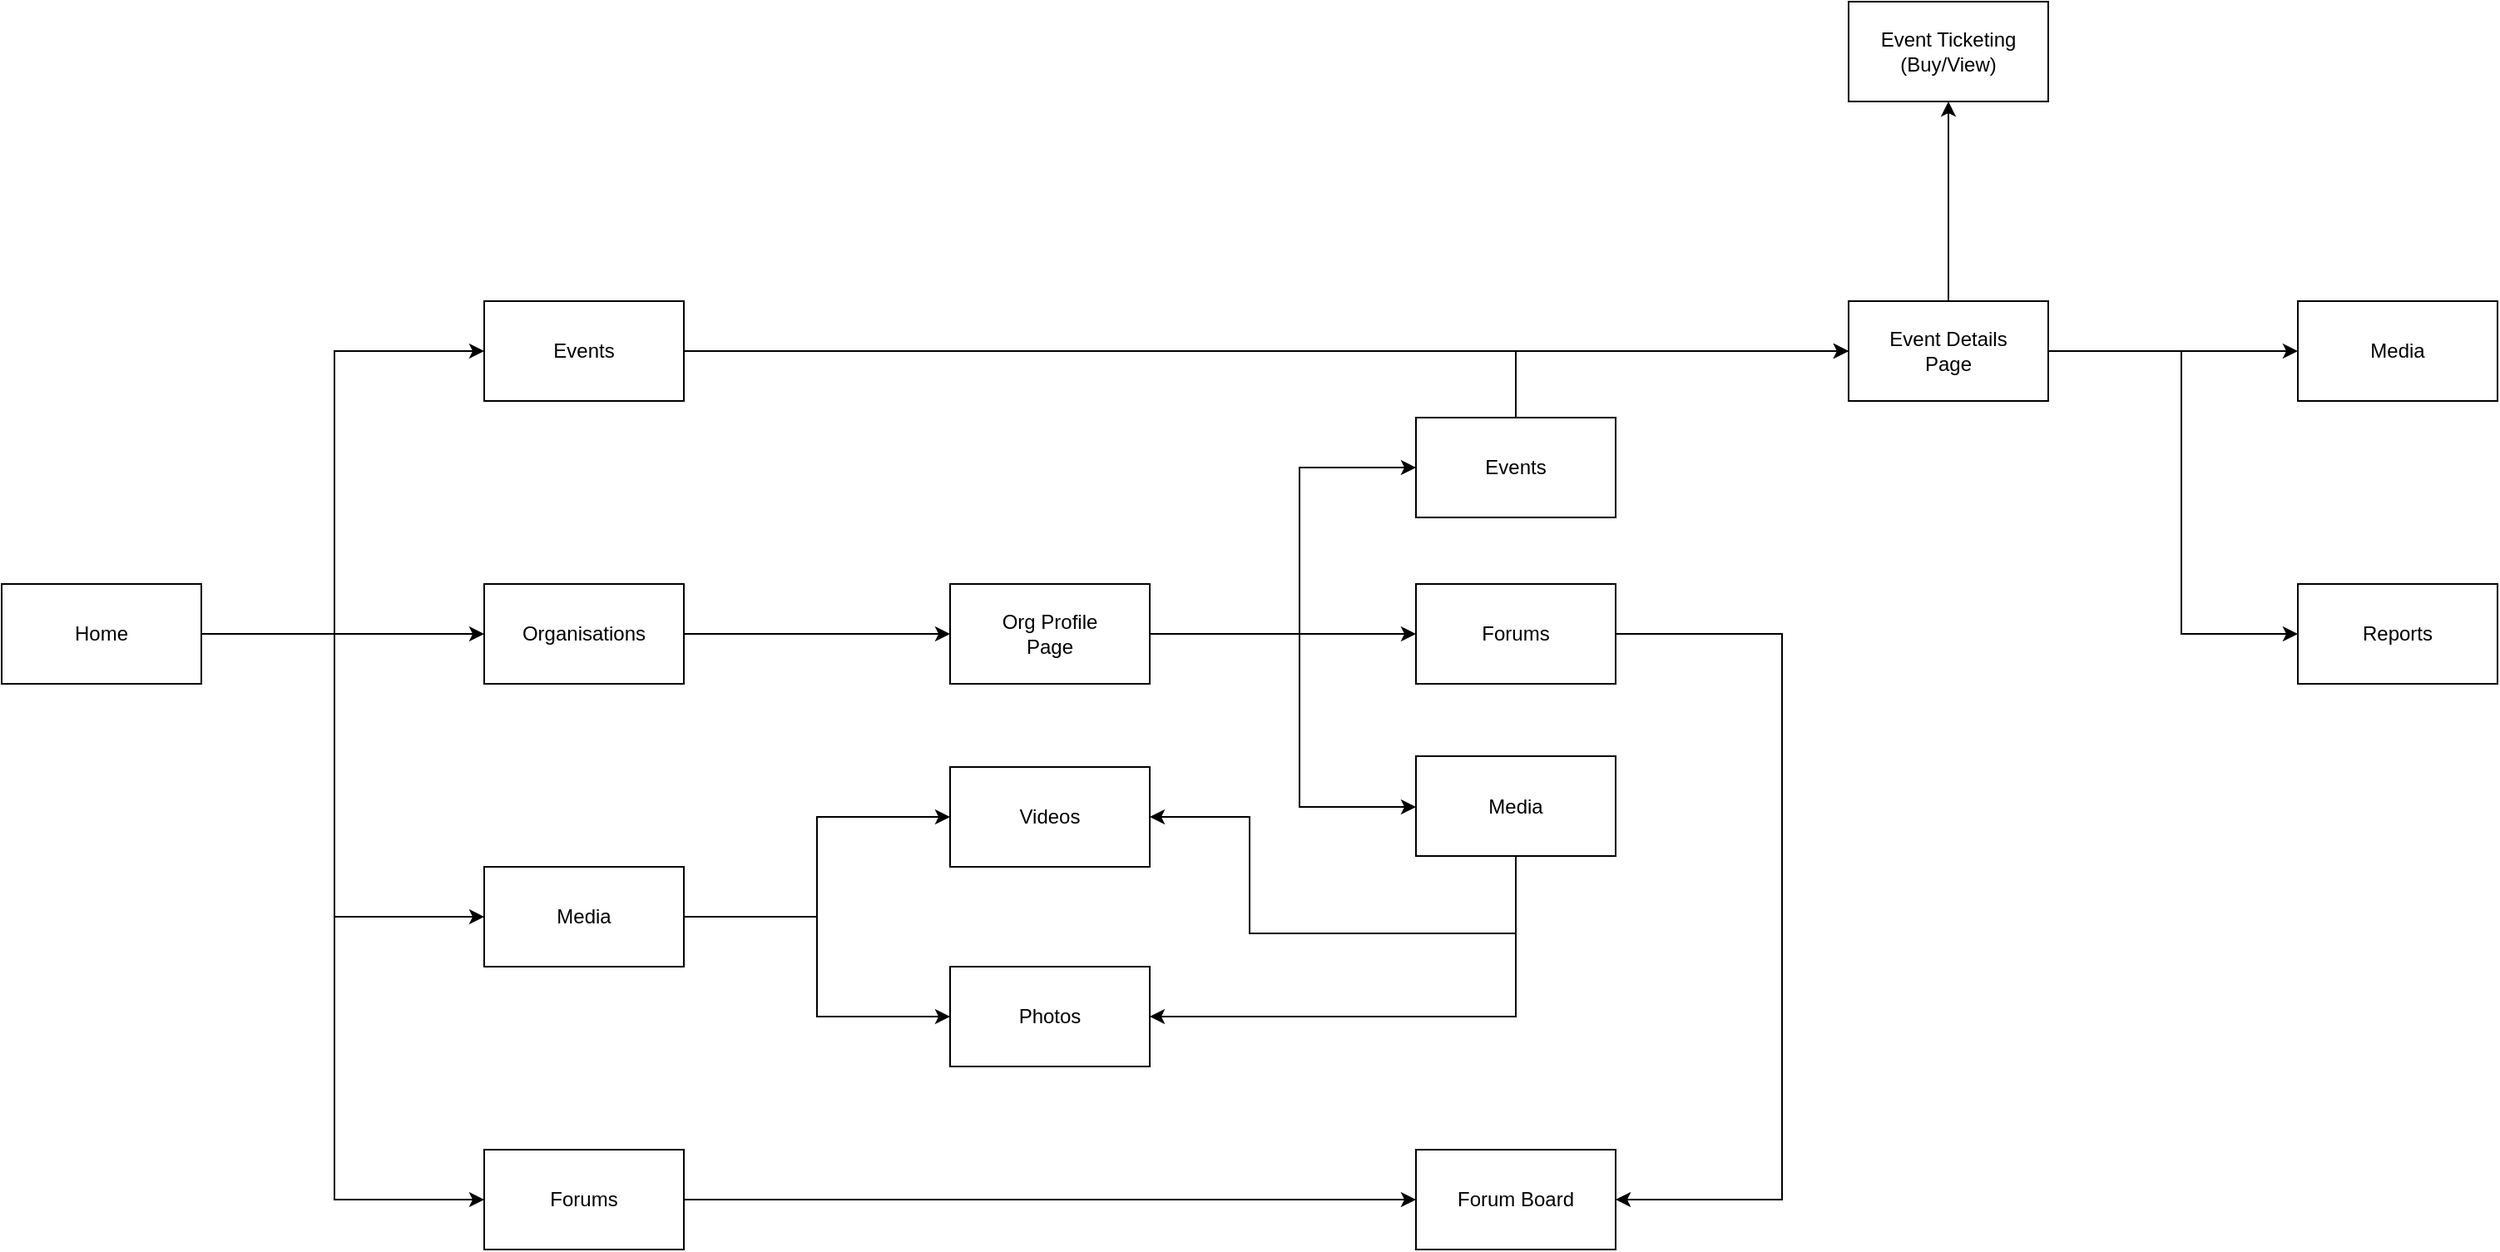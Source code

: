 <mxfile version="13.1.3">
    <diagram id="TvWyxDe16VHB4l-nWuXL" name="Page-1">
        <mxGraphModel dx="1862" dy="1312" grid="1" gridSize="10" guides="1" tooltips="1" connect="1" arrows="1" fold="1" page="0" pageScale="1" pageWidth="1169" pageHeight="827" math="0" shadow="0">
            <root>
                <mxCell id="0"/>
                <mxCell id="1" parent="0"/>
                <mxCell id="5" style="edgeStyle=orthogonalEdgeStyle;rounded=0;orthogonalLoop=1;jettySize=auto;html=1;" edge="1" parent="1" source="MMjOgmS4PExbE8uFfLR3-1" target="MMjOgmS4PExbE8uFfLR3-4">
                    <mxGeometry relative="1" as="geometry"/>
                </mxCell>
                <mxCell id="6" style="edgeStyle=orthogonalEdgeStyle;rounded=0;orthogonalLoop=1;jettySize=auto;html=1;" edge="1" parent="1" source="MMjOgmS4PExbE8uFfLR3-1" target="MMjOgmS4PExbE8uFfLR3-2">
                    <mxGeometry relative="1" as="geometry">
                        <Array as="points">
                            <mxPoint x="290" y="310"/>
                            <mxPoint x="290" y="140"/>
                        </Array>
                    </mxGeometry>
                </mxCell>
                <mxCell id="7" style="edgeStyle=orthogonalEdgeStyle;rounded=0;orthogonalLoop=1;jettySize=auto;html=1;" edge="1" parent="1" source="MMjOgmS4PExbE8uFfLR3-1" target="MMjOgmS4PExbE8uFfLR3-10">
                    <mxGeometry relative="1" as="geometry">
                        <Array as="points">
                            <mxPoint x="290" y="310"/>
                            <mxPoint x="290" y="480"/>
                        </Array>
                    </mxGeometry>
                </mxCell>
                <mxCell id="8" style="edgeStyle=orthogonalEdgeStyle;rounded=0;orthogonalLoop=1;jettySize=auto;html=1;" edge="1" parent="1" source="MMjOgmS4PExbE8uFfLR3-1" target="4">
                    <mxGeometry relative="1" as="geometry">
                        <Array as="points">
                            <mxPoint x="290" y="310"/>
                            <mxPoint x="290" y="650"/>
                        </Array>
                    </mxGeometry>
                </mxCell>
                <mxCell id="MMjOgmS4PExbE8uFfLR3-1" value="Home" style="rounded=0;whiteSpace=wrap;html=1;" parent="1" vertex="1">
                    <mxGeometry x="90" y="280" width="120" height="60" as="geometry"/>
                </mxCell>
                <mxCell id="10" style="edgeStyle=orthogonalEdgeStyle;rounded=0;orthogonalLoop=1;jettySize=auto;html=1;" edge="1" parent="1" source="MMjOgmS4PExbE8uFfLR3-2" target="MMjOgmS4PExbE8uFfLR3-14">
                    <mxGeometry relative="1" as="geometry"/>
                </mxCell>
                <mxCell id="MMjOgmS4PExbE8uFfLR3-2" value="Events" style="rounded=0;whiteSpace=wrap;html=1;" parent="1" vertex="1">
                    <mxGeometry x="380" y="110" width="120" height="60" as="geometry"/>
                </mxCell>
                <mxCell id="28" value="" style="edgeStyle=orthogonalEdgeStyle;rounded=0;orthogonalLoop=1;jettySize=auto;html=1;" edge="1" parent="1" source="MMjOgmS4PExbE8uFfLR3-14" target="27">
                    <mxGeometry relative="1" as="geometry"/>
                </mxCell>
                <mxCell id="30" value="" style="edgeStyle=orthogonalEdgeStyle;rounded=0;orthogonalLoop=1;jettySize=auto;html=1;" edge="1" parent="1" source="MMjOgmS4PExbE8uFfLR3-14" target="29">
                    <mxGeometry relative="1" as="geometry"/>
                </mxCell>
                <mxCell id="32" value="" style="edgeStyle=orthogonalEdgeStyle;rounded=0;orthogonalLoop=1;jettySize=auto;html=1;" edge="1" parent="1" source="MMjOgmS4PExbE8uFfLR3-14" target="31">
                    <mxGeometry relative="1" as="geometry">
                        <Array as="points">
                            <mxPoint x="1400" y="140"/>
                            <mxPoint x="1400" y="310"/>
                        </Array>
                    </mxGeometry>
                </mxCell>
                <mxCell id="MMjOgmS4PExbE8uFfLR3-14" value="Event Details&lt;br&gt;Page" style="rounded=0;whiteSpace=wrap;html=1;" parent="1" vertex="1">
                    <mxGeometry x="1200" y="110" width="120" height="60" as="geometry"/>
                </mxCell>
                <mxCell id="31" value="Reports" style="rounded=0;whiteSpace=wrap;html=1;" vertex="1" parent="1">
                    <mxGeometry x="1470" y="280" width="120" height="60" as="geometry"/>
                </mxCell>
                <mxCell id="29" value="Media" style="rounded=0;whiteSpace=wrap;html=1;" vertex="1" parent="1">
                    <mxGeometry x="1470" y="110" width="120" height="60" as="geometry"/>
                </mxCell>
                <mxCell id="27" value="Event Ticketing&lt;br&gt;(Buy/View)" style="rounded=0;whiteSpace=wrap;html=1;" vertex="1" parent="1">
                    <mxGeometry x="1200" y="-70" width="120" height="60" as="geometry"/>
                </mxCell>
                <mxCell id="18" value="" style="edgeStyle=orthogonalEdgeStyle;rounded=0;orthogonalLoop=1;jettySize=auto;html=1;" edge="1" parent="1" source="MMjOgmS4PExbE8uFfLR3-10" target="17">
                    <mxGeometry relative="1" as="geometry"/>
                </mxCell>
                <mxCell id="20" style="edgeStyle=orthogonalEdgeStyle;rounded=0;orthogonalLoop=1;jettySize=auto;html=1;" edge="1" parent="1" source="MMjOgmS4PExbE8uFfLR3-10" target="19">
                    <mxGeometry relative="1" as="geometry"/>
                </mxCell>
                <mxCell id="MMjOgmS4PExbE8uFfLR3-10" value="Media" style="rounded=0;whiteSpace=wrap;html=1;" parent="1" vertex="1">
                    <mxGeometry x="380" y="450" width="120" height="60" as="geometry"/>
                </mxCell>
                <mxCell id="17" value="Videos" style="rounded=0;whiteSpace=wrap;html=1;" vertex="1" parent="1">
                    <mxGeometry x="660" y="390" width="120" height="60" as="geometry"/>
                </mxCell>
                <mxCell id="9" style="edgeStyle=orthogonalEdgeStyle;rounded=0;orthogonalLoop=1;jettySize=auto;html=1;" edge="1" parent="1" source="MMjOgmS4PExbE8uFfLR3-4" target="MMjOgmS4PExbE8uFfLR3-17">
                    <mxGeometry relative="1" as="geometry"/>
                </mxCell>
                <mxCell id="MMjOgmS4PExbE8uFfLR3-4" value="Organisations" style="rounded=0;whiteSpace=wrap;html=1;" parent="1" vertex="1">
                    <mxGeometry x="380" y="280" width="120" height="60" as="geometry"/>
                </mxCell>
                <mxCell id="12" value="" style="edgeStyle=orthogonalEdgeStyle;rounded=0;orthogonalLoop=1;jettySize=auto;html=1;" edge="1" parent="1" source="MMjOgmS4PExbE8uFfLR3-17" target="11">
                    <mxGeometry relative="1" as="geometry"/>
                </mxCell>
                <mxCell id="15" style="edgeStyle=orthogonalEdgeStyle;rounded=0;orthogonalLoop=1;jettySize=auto;html=1;" edge="1" parent="1" source="MMjOgmS4PExbE8uFfLR3-17" target="14">
                    <mxGeometry relative="1" as="geometry">
                        <Array as="points">
                            <mxPoint x="870" y="310"/>
                            <mxPoint x="870" y="210"/>
                        </Array>
                    </mxGeometry>
                </mxCell>
                <mxCell id="16" style="edgeStyle=orthogonalEdgeStyle;rounded=0;orthogonalLoop=1;jettySize=auto;html=1;" edge="1" parent="1" source="MMjOgmS4PExbE8uFfLR3-17" target="13">
                    <mxGeometry relative="1" as="geometry">
                        <Array as="points">
                            <mxPoint x="870" y="310"/>
                            <mxPoint x="870" y="414"/>
                        </Array>
                    </mxGeometry>
                </mxCell>
                <mxCell id="MMjOgmS4PExbE8uFfLR3-17" value="Org Profile&lt;br&gt;Page" style="rounded=0;whiteSpace=wrap;html=1;" parent="1" vertex="1">
                    <mxGeometry x="660" y="280" width="120" height="60" as="geometry"/>
                </mxCell>
                <mxCell id="26" style="edgeStyle=orthogonalEdgeStyle;rounded=0;orthogonalLoop=1;jettySize=auto;html=1;" edge="1" parent="1" source="11" target="21">
                    <mxGeometry relative="1" as="geometry">
                        <Array as="points">
                            <mxPoint x="1160" y="310"/>
                            <mxPoint x="1160" y="650"/>
                        </Array>
                    </mxGeometry>
                </mxCell>
                <mxCell id="11" value="Forums" style="rounded=0;whiteSpace=wrap;html=1;" vertex="1" parent="1">
                    <mxGeometry x="940" y="280" width="120" height="60" as="geometry"/>
                </mxCell>
                <mxCell id="22" value="" style="edgeStyle=orthogonalEdgeStyle;rounded=0;orthogonalLoop=1;jettySize=auto;html=1;" edge="1" parent="1" source="4" target="21">
                    <mxGeometry relative="1" as="geometry"/>
                </mxCell>
                <mxCell id="4" value="Forums" style="rounded=0;whiteSpace=wrap;html=1;" vertex="1" parent="1">
                    <mxGeometry x="380" y="620" width="120" height="60" as="geometry"/>
                </mxCell>
                <mxCell id="21" value="Forum Board" style="rounded=0;whiteSpace=wrap;html=1;" vertex="1" parent="1">
                    <mxGeometry x="940" y="620" width="120" height="60" as="geometry"/>
                </mxCell>
                <mxCell id="24" style="edgeStyle=orthogonalEdgeStyle;rounded=0;orthogonalLoop=1;jettySize=auto;html=1;" edge="1" parent="1" source="13" target="19">
                    <mxGeometry relative="1" as="geometry">
                        <Array as="points">
                            <mxPoint x="1000" y="540"/>
                        </Array>
                    </mxGeometry>
                </mxCell>
                <mxCell id="25" style="edgeStyle=orthogonalEdgeStyle;rounded=0;orthogonalLoop=1;jettySize=auto;html=1;" edge="1" parent="1" source="13" target="17">
                    <mxGeometry relative="1" as="geometry">
                        <Array as="points">
                            <mxPoint x="1000" y="490"/>
                            <mxPoint x="840" y="490"/>
                            <mxPoint x="840" y="420"/>
                        </Array>
                    </mxGeometry>
                </mxCell>
                <mxCell id="13" value="Media" style="rounded=0;whiteSpace=wrap;html=1;" vertex="1" parent="1">
                    <mxGeometry x="940" y="383.5" width="120" height="60" as="geometry"/>
                </mxCell>
                <mxCell id="23" style="edgeStyle=orthogonalEdgeStyle;rounded=0;orthogonalLoop=1;jettySize=auto;html=1;" edge="1" parent="1" source="14" target="MMjOgmS4PExbE8uFfLR3-14">
                    <mxGeometry relative="1" as="geometry">
                        <Array as="points">
                            <mxPoint x="1000" y="140"/>
                        </Array>
                    </mxGeometry>
                </mxCell>
                <mxCell id="14" value="Events" style="rounded=0;whiteSpace=wrap;html=1;" vertex="1" parent="1">
                    <mxGeometry x="940" y="180" width="120" height="60" as="geometry"/>
                </mxCell>
                <mxCell id="19" value="Photos" style="rounded=0;whiteSpace=wrap;html=1;" vertex="1" parent="1">
                    <mxGeometry x="660" y="510" width="120" height="60" as="geometry"/>
                </mxCell>
            </root>
        </mxGraphModel>
    </diagram>
</mxfile>